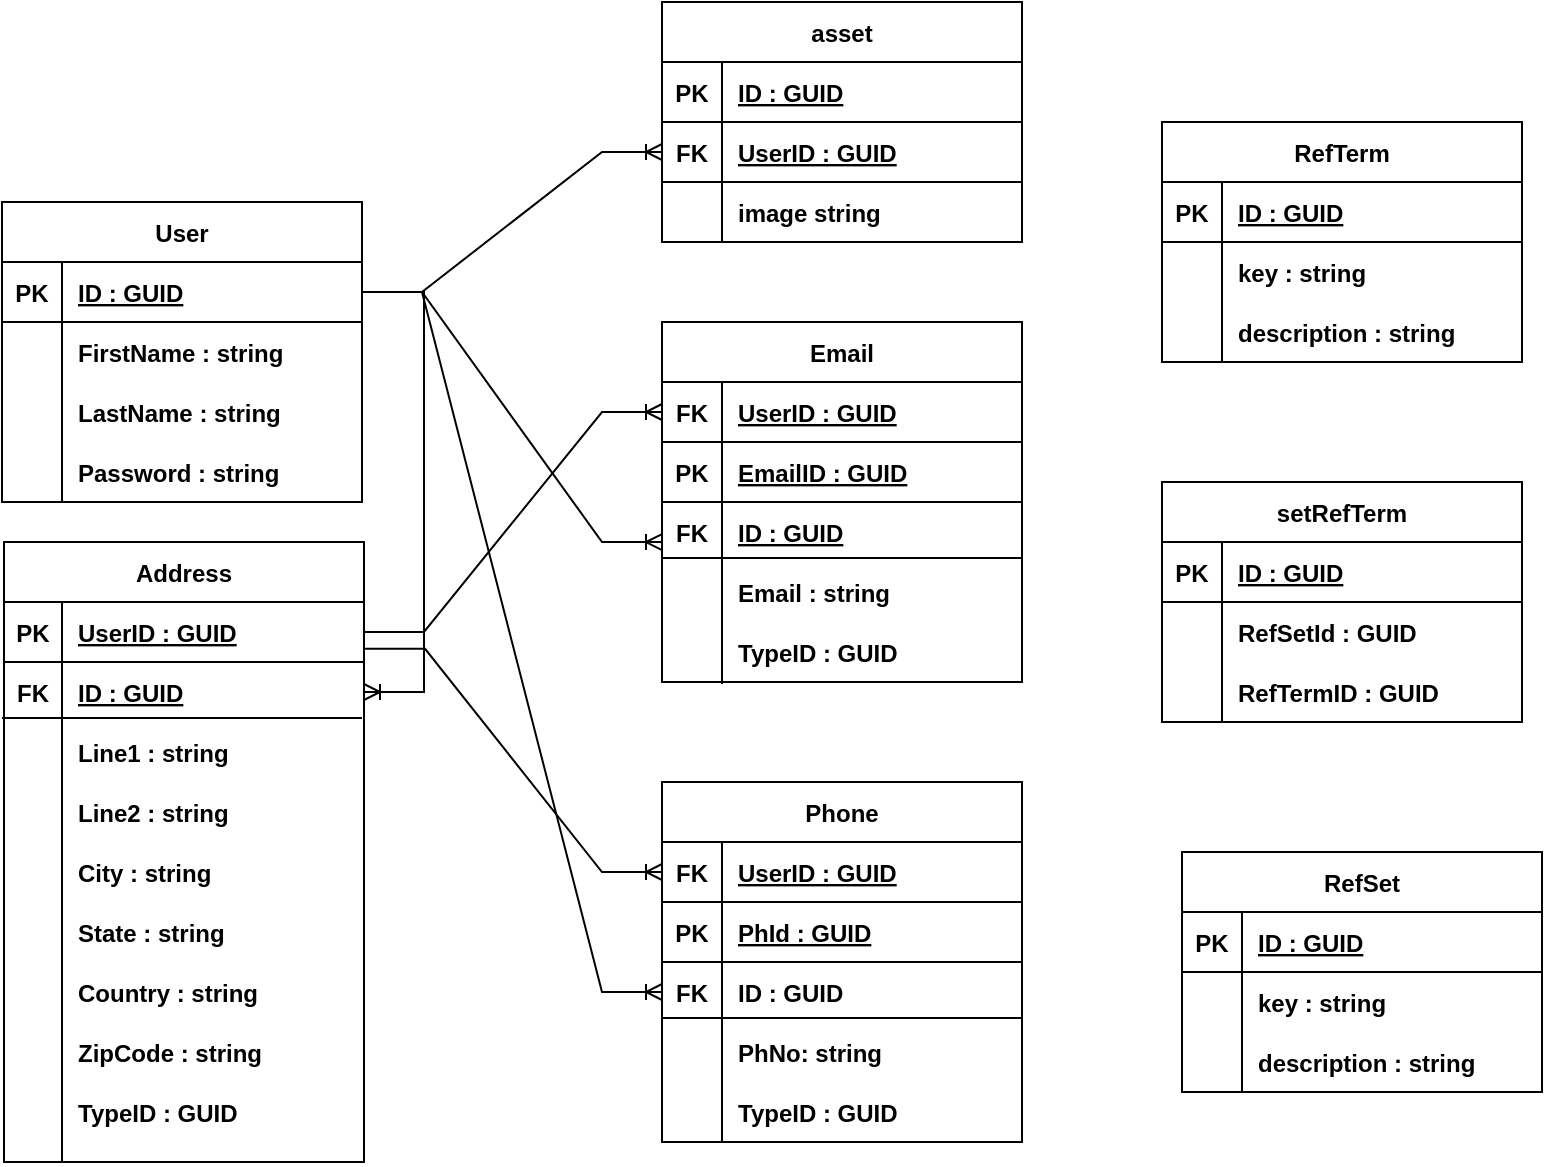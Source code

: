 <mxfile version="20.8.19" type="device"><diagram id="R2lEEEUBdFMjLlhIrx00" name="Page-1"><mxGraphModel dx="1290" dy="623" grid="1" gridSize="10" guides="1" tooltips="1" connect="1" arrows="1" fold="1" page="1" pageScale="1" pageWidth="850" pageHeight="1100" math="0" shadow="0" extFonts="Permanent Marker^https://fonts.googleapis.com/css?family=Permanent+Marker"><root><mxCell id="0"/><mxCell id="1" parent="0"/><mxCell id="HSo50DpHC4U7o4-EQGVA-1" value="User" style="shape=table;startSize=30;container=1;collapsible=1;childLayout=tableLayout;fixedRows=1;rowLines=0;fontStyle=1;align=center;resizeLast=1;" parent="1" vertex="1"><mxGeometry x="30" y="110" width="180" height="150" as="geometry"/></mxCell><mxCell id="HSo50DpHC4U7o4-EQGVA-2" value="" style="shape=tableRow;horizontal=0;startSize=0;swimlaneHead=0;swimlaneBody=0;fillColor=none;collapsible=0;dropTarget=0;points=[[0,0.5],[1,0.5]];portConstraint=eastwest;top=0;left=0;right=0;bottom=1;" parent="HSo50DpHC4U7o4-EQGVA-1" vertex="1"><mxGeometry y="30" width="180" height="30" as="geometry"/></mxCell><mxCell id="HSo50DpHC4U7o4-EQGVA-3" value="PK" style="shape=partialRectangle;connectable=0;fillColor=none;top=0;left=0;bottom=0;right=0;fontStyle=1;overflow=hidden;" parent="HSo50DpHC4U7o4-EQGVA-2" vertex="1"><mxGeometry width="30" height="30" as="geometry"><mxRectangle width="30" height="30" as="alternateBounds"/></mxGeometry></mxCell><mxCell id="HSo50DpHC4U7o4-EQGVA-4" value="ID : GUID" style="shape=partialRectangle;connectable=0;fillColor=none;top=0;left=0;bottom=0;right=0;align=left;spacingLeft=6;fontStyle=5;overflow=hidden;" parent="HSo50DpHC4U7o4-EQGVA-2" vertex="1"><mxGeometry x="30" width="150" height="30" as="geometry"><mxRectangle width="150" height="30" as="alternateBounds"/></mxGeometry></mxCell><mxCell id="HSo50DpHC4U7o4-EQGVA-5" value="" style="shape=tableRow;horizontal=0;startSize=0;swimlaneHead=0;swimlaneBody=0;fillColor=none;collapsible=0;dropTarget=0;points=[[0,0.5],[1,0.5]];portConstraint=eastwest;top=0;left=0;right=0;bottom=0;" parent="HSo50DpHC4U7o4-EQGVA-1" vertex="1"><mxGeometry y="60" width="180" height="30" as="geometry"/></mxCell><mxCell id="HSo50DpHC4U7o4-EQGVA-6" value="" style="shape=partialRectangle;connectable=0;fillColor=none;top=0;left=0;bottom=0;right=0;editable=1;overflow=hidden;" parent="HSo50DpHC4U7o4-EQGVA-5" vertex="1"><mxGeometry width="30" height="30" as="geometry"><mxRectangle width="30" height="30" as="alternateBounds"/></mxGeometry></mxCell><mxCell id="HSo50DpHC4U7o4-EQGVA-7" value="FirstName : string" style="shape=partialRectangle;connectable=0;fillColor=none;top=0;left=0;bottom=0;right=0;align=left;spacingLeft=6;overflow=hidden;fontStyle=1" parent="HSo50DpHC4U7o4-EQGVA-5" vertex="1"><mxGeometry x="30" width="150" height="30" as="geometry"><mxRectangle width="150" height="30" as="alternateBounds"/></mxGeometry></mxCell><mxCell id="HSo50DpHC4U7o4-EQGVA-8" value="" style="shape=tableRow;horizontal=0;startSize=0;swimlaneHead=0;swimlaneBody=0;fillColor=none;collapsible=0;dropTarget=0;points=[[0,0.5],[1,0.5]];portConstraint=eastwest;top=0;left=0;right=0;bottom=0;" parent="HSo50DpHC4U7o4-EQGVA-1" vertex="1"><mxGeometry y="90" width="180" height="30" as="geometry"/></mxCell><mxCell id="HSo50DpHC4U7o4-EQGVA-9" value="" style="shape=partialRectangle;connectable=0;fillColor=none;top=0;left=0;bottom=0;right=0;editable=1;overflow=hidden;" parent="HSo50DpHC4U7o4-EQGVA-8" vertex="1"><mxGeometry width="30" height="30" as="geometry"><mxRectangle width="30" height="30" as="alternateBounds"/></mxGeometry></mxCell><mxCell id="HSo50DpHC4U7o4-EQGVA-10" value="LastName : string" style="shape=partialRectangle;connectable=0;fillColor=none;top=0;left=0;bottom=0;right=0;align=left;spacingLeft=6;overflow=hidden;fontStyle=1" parent="HSo50DpHC4U7o4-EQGVA-8" vertex="1"><mxGeometry x="30" width="150" height="30" as="geometry"><mxRectangle width="150" height="30" as="alternateBounds"/></mxGeometry></mxCell><mxCell id="HSo50DpHC4U7o4-EQGVA-38" value="Address" style="shape=table;startSize=30;container=1;collapsible=1;childLayout=tableLayout;fixedRows=1;rowLines=0;fontStyle=1;align=center;resizeLast=1;strokeWidth=1;" parent="1" vertex="1"><mxGeometry x="31" y="280" width="180" height="310" as="geometry"><mxRectangle x="30" y="270" width="70" height="30" as="alternateBounds"/></mxGeometry></mxCell><mxCell id="HSo50DpHC4U7o4-EQGVA-39" value="" style="shape=tableRow;horizontal=0;startSize=0;swimlaneHead=0;swimlaneBody=0;fillColor=none;collapsible=0;dropTarget=0;points=[[0,0.5],[1,0.5]];portConstraint=eastwest;top=0;left=0;right=0;bottom=1;" parent="HSo50DpHC4U7o4-EQGVA-38" vertex="1"><mxGeometry y="30" width="180" height="30" as="geometry"/></mxCell><mxCell id="HSo50DpHC4U7o4-EQGVA-40" value="PK" style="shape=partialRectangle;connectable=0;fillColor=none;top=0;left=0;bottom=0;right=0;fontStyle=1;overflow=hidden;" parent="HSo50DpHC4U7o4-EQGVA-39" vertex="1"><mxGeometry width="29" height="30" as="geometry"><mxRectangle width="29" height="30" as="alternateBounds"/></mxGeometry></mxCell><mxCell id="HSo50DpHC4U7o4-EQGVA-41" value="UserID : GUID" style="shape=partialRectangle;connectable=0;fillColor=none;top=0;left=0;bottom=0;right=0;align=left;spacingLeft=6;fontStyle=5;overflow=hidden;" parent="HSo50DpHC4U7o4-EQGVA-39" vertex="1"><mxGeometry x="29" width="151" height="30" as="geometry"><mxRectangle width="151" height="30" as="alternateBounds"/></mxGeometry></mxCell><mxCell id="HSo50DpHC4U7o4-EQGVA-42" value="" style="shape=tableRow;horizontal=0;startSize=0;swimlaneHead=0;swimlaneBody=0;fillColor=none;collapsible=0;dropTarget=0;points=[[0,0.5],[1,0.5]];portConstraint=eastwest;top=0;left=0;right=0;bottom=0;" parent="HSo50DpHC4U7o4-EQGVA-38" vertex="1"><mxGeometry y="60" width="180" height="30" as="geometry"/></mxCell><mxCell id="HSo50DpHC4U7o4-EQGVA-43" value="FK" style="shape=partialRectangle;connectable=0;fillColor=none;top=0;left=0;bottom=0;right=0;editable=1;overflow=hidden;fontStyle=1" parent="HSo50DpHC4U7o4-EQGVA-42" vertex="1"><mxGeometry width="29" height="30" as="geometry"><mxRectangle width="29" height="30" as="alternateBounds"/></mxGeometry></mxCell><mxCell id="HSo50DpHC4U7o4-EQGVA-44" value="ID : GUID" style="shape=partialRectangle;connectable=0;fillColor=none;top=0;left=0;bottom=0;right=0;align=left;spacingLeft=6;overflow=hidden;fontStyle=5" parent="HSo50DpHC4U7o4-EQGVA-42" vertex="1"><mxGeometry x="29" width="151" height="30" as="geometry"><mxRectangle width="151" height="30" as="alternateBounds"/></mxGeometry></mxCell><mxCell id="HSo50DpHC4U7o4-EQGVA-45" value="" style="shape=tableRow;horizontal=0;startSize=0;swimlaneHead=0;swimlaneBody=0;fillColor=none;collapsible=0;dropTarget=0;points=[[0,0.5],[1,0.5]];portConstraint=eastwest;top=0;left=0;right=0;bottom=0;" parent="HSo50DpHC4U7o4-EQGVA-38" vertex="1"><mxGeometry y="90" width="180" height="30" as="geometry"/></mxCell><mxCell id="HSo50DpHC4U7o4-EQGVA-46" value="" style="shape=partialRectangle;connectable=0;fillColor=none;top=0;left=0;bottom=0;right=0;editable=1;overflow=hidden;" parent="HSo50DpHC4U7o4-EQGVA-45" vertex="1"><mxGeometry width="29" height="30" as="geometry"><mxRectangle width="29" height="30" as="alternateBounds"/></mxGeometry></mxCell><mxCell id="HSo50DpHC4U7o4-EQGVA-47" value="Line1 : string" style="shape=partialRectangle;connectable=0;fillColor=none;top=0;left=0;bottom=0;right=0;align=left;spacingLeft=6;overflow=hidden;fontStyle=1" parent="HSo50DpHC4U7o4-EQGVA-45" vertex="1"><mxGeometry x="29" width="151" height="30" as="geometry"><mxRectangle width="151" height="30" as="alternateBounds"/></mxGeometry></mxCell><mxCell id="HSo50DpHC4U7o4-EQGVA-48" value="" style="shape=tableRow;horizontal=0;startSize=0;swimlaneHead=0;swimlaneBody=0;fillColor=none;collapsible=0;dropTarget=0;points=[[0,0.5],[1,0.5]];portConstraint=eastwest;top=0;left=0;right=0;bottom=0;" parent="HSo50DpHC4U7o4-EQGVA-38" vertex="1"><mxGeometry y="120" width="180" height="30" as="geometry"/></mxCell><mxCell id="HSo50DpHC4U7o4-EQGVA-49" value="" style="shape=partialRectangle;connectable=0;fillColor=none;top=0;left=0;bottom=0;right=0;editable=1;overflow=hidden;" parent="HSo50DpHC4U7o4-EQGVA-48" vertex="1"><mxGeometry width="29" height="30" as="geometry"><mxRectangle width="29" height="30" as="alternateBounds"/></mxGeometry></mxCell><mxCell id="HSo50DpHC4U7o4-EQGVA-50" value="Line2 : string" style="shape=partialRectangle;connectable=0;fillColor=none;top=0;left=0;bottom=0;right=0;align=left;spacingLeft=6;overflow=hidden;fontStyle=1" parent="HSo50DpHC4U7o4-EQGVA-48" vertex="1"><mxGeometry x="29" width="151" height="30" as="geometry"><mxRectangle width="151" height="30" as="alternateBounds"/></mxGeometry></mxCell><mxCell id="HSo50DpHC4U7o4-EQGVA-51" value="" style="shape=tableRow;horizontal=0;startSize=0;swimlaneHead=0;swimlaneBody=0;fillColor=none;collapsible=0;dropTarget=0;points=[[0,0.5],[1,0.5]];portConstraint=eastwest;top=0;left=0;right=0;bottom=0;" parent="1" vertex="1"><mxGeometry x="30" y="420" width="180" height="30" as="geometry"/></mxCell><mxCell id="HSo50DpHC4U7o4-EQGVA-52" value="" style="shape=partialRectangle;connectable=0;fillColor=none;top=0;left=0;bottom=0;right=0;editable=1;overflow=hidden;" parent="HSo50DpHC4U7o4-EQGVA-51" vertex="1"><mxGeometry width="30" height="30" as="geometry"><mxRectangle width="30" height="30" as="alternateBounds"/></mxGeometry></mxCell><mxCell id="HSo50DpHC4U7o4-EQGVA-53" value="City : string" style="shape=partialRectangle;connectable=0;fillColor=none;top=0;left=0;bottom=0;right=0;align=left;spacingLeft=6;overflow=hidden;fontStyle=1" parent="HSo50DpHC4U7o4-EQGVA-51" vertex="1"><mxGeometry x="30" y="10" width="150" height="30" as="geometry"><mxRectangle width="150" height="30" as="alternateBounds"/></mxGeometry></mxCell><mxCell id="HSo50DpHC4U7o4-EQGVA-54" value="" style="shape=tableRow;horizontal=0;startSize=0;swimlaneHead=0;swimlaneBody=0;fillColor=none;collapsible=0;dropTarget=0;points=[[0,0.5],[1,0.5]];portConstraint=eastwest;top=0;left=0;right=0;bottom=0;" parent="1" vertex="1"><mxGeometry x="30" y="450" width="180" height="30" as="geometry"/></mxCell><mxCell id="HSo50DpHC4U7o4-EQGVA-55" value="" style="shape=partialRectangle;connectable=0;fillColor=none;top=0;left=0;bottom=0;right=0;editable=1;overflow=hidden;" parent="HSo50DpHC4U7o4-EQGVA-54" vertex="1"><mxGeometry width="30" height="30" as="geometry"><mxRectangle width="30" height="30" as="alternateBounds"/></mxGeometry></mxCell><mxCell id="HSo50DpHC4U7o4-EQGVA-56" value="State : string" style="shape=partialRectangle;connectable=0;fillColor=none;top=0;left=0;bottom=0;right=0;align=left;spacingLeft=6;overflow=hidden;fontStyle=1" parent="HSo50DpHC4U7o4-EQGVA-54" vertex="1"><mxGeometry x="30" y="10" width="150" height="30" as="geometry"><mxRectangle width="150" height="30" as="alternateBounds"/></mxGeometry></mxCell><mxCell id="HSo50DpHC4U7o4-EQGVA-57" value="" style="shape=tableRow;horizontal=0;startSize=0;swimlaneHead=0;swimlaneBody=0;fillColor=none;collapsible=0;dropTarget=0;points=[[0,0.5],[1,0.5]];portConstraint=eastwest;top=0;left=0;right=0;bottom=0;" parent="1" vertex="1"><mxGeometry x="30" y="480" width="180" height="30" as="geometry"/></mxCell><mxCell id="HSo50DpHC4U7o4-EQGVA-58" value="" style="shape=partialRectangle;connectable=0;fillColor=none;top=0;left=0;bottom=0;right=0;editable=1;overflow=hidden;" parent="HSo50DpHC4U7o4-EQGVA-57" vertex="1"><mxGeometry y="-10" width="30" height="30" as="geometry"><mxRectangle width="30" height="30" as="alternateBounds"/></mxGeometry></mxCell><mxCell id="HSo50DpHC4U7o4-EQGVA-59" value="Country : string" style="shape=partialRectangle;connectable=0;fillColor=none;top=0;left=0;bottom=0;right=0;align=left;spacingLeft=6;overflow=hidden;fontStyle=1" parent="HSo50DpHC4U7o4-EQGVA-57" vertex="1"><mxGeometry x="30" y="10" width="150" height="30" as="geometry"><mxRectangle width="150" height="30" as="alternateBounds"/></mxGeometry></mxCell><mxCell id="HSo50DpHC4U7o4-EQGVA-100" value="" style="endArrow=none;html=1;rounded=0;" parent="1" edge="1"><mxGeometry width="50" height="50" relative="1" as="geometry"><mxPoint x="60" y="590" as="sourcePoint"/><mxPoint x="60" y="430" as="targetPoint"/></mxGeometry></mxCell><mxCell id="S59cvdiIc7VrDs41Rol--1" value="" style="shape=tableRow;horizontal=0;startSize=0;swimlaneHead=0;swimlaneBody=0;fillColor=none;collapsible=0;dropTarget=0;points=[[0,0.5],[1,0.5]];portConstraint=eastwest;top=0;left=0;right=0;bottom=0;" parent="1" vertex="1"><mxGeometry x="30" y="230" width="180" height="30" as="geometry"/></mxCell><mxCell id="S59cvdiIc7VrDs41Rol--2" value="" style="shape=partialRectangle;connectable=0;fillColor=none;top=0;left=0;bottom=0;right=0;editable=1;overflow=hidden;" parent="S59cvdiIc7VrDs41Rol--1" vertex="1"><mxGeometry width="30" height="30" as="geometry"><mxRectangle width="30" height="30" as="alternateBounds"/></mxGeometry></mxCell><mxCell id="S59cvdiIc7VrDs41Rol--3" value="Password : string" style="shape=partialRectangle;connectable=0;fillColor=none;top=0;left=0;bottom=0;right=0;align=left;spacingLeft=6;overflow=hidden;fontStyle=1" parent="S59cvdiIc7VrDs41Rol--1" vertex="1"><mxGeometry x="30" width="150" height="30" as="geometry"><mxRectangle width="150" height="30" as="alternateBounds"/></mxGeometry></mxCell><mxCell id="S59cvdiIc7VrDs41Rol--4" value="" style="endArrow=none;html=1;rounded=0;" parent="1" edge="1"><mxGeometry width="50" height="50" relative="1" as="geometry"><mxPoint x="60" y="260" as="sourcePoint"/><mxPoint x="60" y="230" as="targetPoint"/><Array as="points"/></mxGeometry></mxCell><mxCell id="S59cvdiIc7VrDs41Rol--17" value="" style="edgeStyle=entityRelationEdgeStyle;fontSize=12;html=1;endArrow=ERoneToMany;rounded=0;exitX=1;exitY=0.5;exitDx=0;exitDy=0;" parent="1" source="HSo50DpHC4U7o4-EQGVA-2" target="HSo50DpHC4U7o4-EQGVA-42" edge="1"><mxGeometry width="100" height="100" relative="1" as="geometry"><mxPoint x="290" y="340" as="sourcePoint"/><mxPoint x="390" y="240" as="targetPoint"/></mxGeometry></mxCell><mxCell id="S59cvdiIc7VrDs41Rol--21" value="" style="shape=tableRow;horizontal=0;startSize=0;swimlaneHead=0;swimlaneBody=0;fillColor=none;collapsible=0;dropTarget=0;points=[[0,0.5],[1,0.5]];portConstraint=eastwest;top=0;left=0;right=0;bottom=0;" parent="1" vertex="1"><mxGeometry x="30" y="510" width="180" height="30" as="geometry"/></mxCell><mxCell id="S59cvdiIc7VrDs41Rol--22" value="" style="shape=partialRectangle;connectable=0;fillColor=none;top=0;left=0;bottom=0;right=0;editable=1;overflow=hidden;" parent="S59cvdiIc7VrDs41Rol--21" vertex="1"><mxGeometry y="-10" width="30" height="30" as="geometry"><mxRectangle width="30" height="30" as="alternateBounds"/></mxGeometry></mxCell><mxCell id="S59cvdiIc7VrDs41Rol--23" value="ZipCode : string" style="shape=partialRectangle;connectable=0;fillColor=none;top=0;left=0;bottom=0;right=0;align=left;spacingLeft=6;overflow=hidden;fontStyle=1" parent="S59cvdiIc7VrDs41Rol--21" vertex="1"><mxGeometry x="30" y="10" width="150" height="30" as="geometry"><mxRectangle width="150" height="30" as="alternateBounds"/></mxGeometry></mxCell><mxCell id="S59cvdiIc7VrDs41Rol--24" value="TypeID : GUID" style="shape=partialRectangle;connectable=0;fillColor=none;top=0;left=0;bottom=0;right=0;align=left;spacingLeft=6;overflow=hidden;fontStyle=1" parent="1" vertex="1"><mxGeometry x="60" y="550" width="150" height="30" as="geometry"><mxRectangle width="150" height="30" as="alternateBounds"/></mxGeometry></mxCell><mxCell id="S59cvdiIc7VrDs41Rol--38" value="Email" style="shape=table;startSize=30;container=1;collapsible=1;childLayout=tableLayout;fixedRows=1;rowLines=0;fontStyle=1;align=center;resizeLast=1;fontColor=none;" parent="1" vertex="1"><mxGeometry x="360" y="170" width="180" height="180" as="geometry"/></mxCell><mxCell id="S59cvdiIc7VrDs41Rol--39" value="" style="shape=tableRow;horizontal=0;startSize=0;swimlaneHead=0;swimlaneBody=0;fillColor=none;collapsible=0;dropTarget=0;points=[[0,0.5],[1,0.5]];portConstraint=eastwest;top=0;left=0;right=0;bottom=1;fontColor=none;" parent="S59cvdiIc7VrDs41Rol--38" vertex="1"><mxGeometry y="30" width="180" height="30" as="geometry"/></mxCell><mxCell id="S59cvdiIc7VrDs41Rol--40" value="FK" style="shape=partialRectangle;connectable=0;fillColor=none;top=0;left=0;bottom=0;right=0;fontStyle=1;overflow=hidden;fontColor=none;" parent="S59cvdiIc7VrDs41Rol--39" vertex="1"><mxGeometry width="30" height="30" as="geometry"><mxRectangle width="30" height="30" as="alternateBounds"/></mxGeometry></mxCell><mxCell id="S59cvdiIc7VrDs41Rol--41" value="UserID : GUID" style="shape=partialRectangle;connectable=0;fillColor=none;top=0;left=0;bottom=0;right=0;align=left;spacingLeft=6;fontStyle=5;overflow=hidden;fontColor=none;" parent="S59cvdiIc7VrDs41Rol--39" vertex="1"><mxGeometry x="30" width="150" height="30" as="geometry"><mxRectangle width="150" height="30" as="alternateBounds"/></mxGeometry></mxCell><mxCell id="S59cvdiIc7VrDs41Rol--42" value="" style="shape=tableRow;horizontal=0;startSize=0;swimlaneHead=0;swimlaneBody=0;fillColor=none;collapsible=0;dropTarget=0;points=[[0,0.5],[1,0.5]];portConstraint=eastwest;top=0;left=0;right=0;bottom=0;fontColor=none;" parent="S59cvdiIc7VrDs41Rol--38" vertex="1"><mxGeometry y="60" width="180" height="30" as="geometry"/></mxCell><mxCell id="S59cvdiIc7VrDs41Rol--43" value="PK" style="shape=partialRectangle;connectable=0;fillColor=none;top=0;left=0;bottom=0;right=0;editable=1;overflow=hidden;fontColor=none;fontStyle=1" parent="S59cvdiIc7VrDs41Rol--42" vertex="1"><mxGeometry width="30" height="30" as="geometry"><mxRectangle width="30" height="30" as="alternateBounds"/></mxGeometry></mxCell><mxCell id="S59cvdiIc7VrDs41Rol--44" value="EmailID : GUID" style="shape=partialRectangle;connectable=0;fillColor=none;top=0;left=0;bottom=0;right=0;align=left;spacingLeft=6;overflow=hidden;fontColor=none;fontStyle=5" parent="S59cvdiIc7VrDs41Rol--42" vertex="1"><mxGeometry x="30" width="150" height="30" as="geometry"><mxRectangle width="150" height="30" as="alternateBounds"/></mxGeometry></mxCell><mxCell id="S59cvdiIc7VrDs41Rol--45" value="" style="shape=tableRow;horizontal=0;startSize=0;swimlaneHead=0;swimlaneBody=0;fillColor=none;collapsible=0;dropTarget=0;points=[[0,0.5],[1,0.5]];portConstraint=eastwest;top=0;left=0;right=0;bottom=0;fontColor=none;" parent="S59cvdiIc7VrDs41Rol--38" vertex="1"><mxGeometry y="90" width="180" height="30" as="geometry"/></mxCell><mxCell id="S59cvdiIc7VrDs41Rol--46" value="FK" style="shape=partialRectangle;connectable=0;fillColor=none;top=0;left=0;bottom=0;right=0;editable=1;overflow=hidden;fontColor=none;fontStyle=1" parent="S59cvdiIc7VrDs41Rol--45" vertex="1"><mxGeometry width="30" height="30" as="geometry"><mxRectangle width="30" height="30" as="alternateBounds"/></mxGeometry></mxCell><mxCell id="S59cvdiIc7VrDs41Rol--47" value="ID : GUID" style="shape=partialRectangle;connectable=0;fillColor=none;top=0;left=0;bottom=0;right=0;align=left;spacingLeft=6;overflow=hidden;fontColor=none;fontStyle=5" parent="S59cvdiIc7VrDs41Rol--45" vertex="1"><mxGeometry x="30" width="150" height="30" as="geometry"><mxRectangle width="150" height="30" as="alternateBounds"/></mxGeometry></mxCell><mxCell id="S59cvdiIc7VrDs41Rol--51" value="Phone" style="shape=table;startSize=30;container=1;collapsible=1;childLayout=tableLayout;fixedRows=1;rowLines=0;fontStyle=1;align=center;resizeLast=1;fontColor=none;" parent="1" vertex="1"><mxGeometry x="360" y="400" width="180" height="180" as="geometry"/></mxCell><mxCell id="S59cvdiIc7VrDs41Rol--52" value="" style="shape=tableRow;horizontal=0;startSize=0;swimlaneHead=0;swimlaneBody=0;fillColor=none;collapsible=0;dropTarget=0;points=[[0,0.5],[1,0.5]];portConstraint=eastwest;top=0;left=0;right=0;bottom=1;fontColor=none;" parent="S59cvdiIc7VrDs41Rol--51" vertex="1"><mxGeometry y="30" width="180" height="30" as="geometry"/></mxCell><mxCell id="S59cvdiIc7VrDs41Rol--53" value="FK" style="shape=partialRectangle;connectable=0;fillColor=none;top=0;left=0;bottom=0;right=0;fontStyle=1;overflow=hidden;fontColor=none;" parent="S59cvdiIc7VrDs41Rol--52" vertex="1"><mxGeometry width="30" height="30" as="geometry"><mxRectangle width="30" height="30" as="alternateBounds"/></mxGeometry></mxCell><mxCell id="S59cvdiIc7VrDs41Rol--54" value="UserID : GUID" style="shape=partialRectangle;connectable=0;fillColor=none;top=0;left=0;bottom=0;right=0;align=left;spacingLeft=6;fontStyle=5;overflow=hidden;fontColor=none;" parent="S59cvdiIc7VrDs41Rol--52" vertex="1"><mxGeometry x="30" width="150" height="30" as="geometry"><mxRectangle width="150" height="30" as="alternateBounds"/></mxGeometry></mxCell><mxCell id="S59cvdiIc7VrDs41Rol--55" value="" style="shape=tableRow;horizontal=0;startSize=0;swimlaneHead=0;swimlaneBody=0;fillColor=none;collapsible=0;dropTarget=0;points=[[0,0.5],[1,0.5]];portConstraint=eastwest;top=0;left=0;right=0;bottom=0;fontColor=none;" parent="S59cvdiIc7VrDs41Rol--51" vertex="1"><mxGeometry y="60" width="180" height="30" as="geometry"/></mxCell><mxCell id="S59cvdiIc7VrDs41Rol--56" value="PK" style="shape=partialRectangle;connectable=0;fillColor=none;top=0;left=0;bottom=0;right=0;editable=1;overflow=hidden;fontColor=none;fontStyle=1" parent="S59cvdiIc7VrDs41Rol--55" vertex="1"><mxGeometry width="30" height="30" as="geometry"><mxRectangle width="30" height="30" as="alternateBounds"/></mxGeometry></mxCell><mxCell id="S59cvdiIc7VrDs41Rol--57" value="PhId : GUID" style="shape=partialRectangle;connectable=0;fillColor=none;top=0;left=0;bottom=0;right=0;align=left;spacingLeft=6;overflow=hidden;fontColor=none;fontStyle=5" parent="S59cvdiIc7VrDs41Rol--55" vertex="1"><mxGeometry x="30" width="150" height="30" as="geometry"><mxRectangle width="150" height="30" as="alternateBounds"/></mxGeometry></mxCell><mxCell id="S59cvdiIc7VrDs41Rol--58" value="" style="shape=tableRow;horizontal=0;startSize=0;swimlaneHead=0;swimlaneBody=0;fillColor=none;collapsible=0;dropTarget=0;points=[[0,0.5],[1,0.5]];portConstraint=eastwest;top=0;left=0;right=0;bottom=0;fontColor=none;" parent="S59cvdiIc7VrDs41Rol--51" vertex="1"><mxGeometry y="90" width="180" height="30" as="geometry"/></mxCell><mxCell id="S59cvdiIc7VrDs41Rol--59" value="FK" style="shape=partialRectangle;connectable=0;fillColor=none;top=0;left=0;bottom=0;right=0;editable=1;overflow=hidden;fontColor=none;fontStyle=1" parent="S59cvdiIc7VrDs41Rol--58" vertex="1"><mxGeometry width="30" height="30" as="geometry"><mxRectangle width="30" height="30" as="alternateBounds"/></mxGeometry></mxCell><mxCell id="S59cvdiIc7VrDs41Rol--60" value="ID : GUID" style="shape=partialRectangle;connectable=0;fillColor=none;top=0;left=0;bottom=0;right=0;align=left;spacingLeft=6;overflow=hidden;fontColor=none;fontStyle=1" parent="S59cvdiIc7VrDs41Rol--58" vertex="1"><mxGeometry x="30" width="150" height="30" as="geometry"><mxRectangle width="150" height="30" as="alternateBounds"/></mxGeometry></mxCell><mxCell id="S59cvdiIc7VrDs41Rol--61" value="" style="line;strokeWidth=1;rotatable=0;dashed=0;labelPosition=right;align=left;verticalAlign=middle;spacingTop=0;spacingLeft=6;points=[];portConstraint=eastwest;fontColor=none;" parent="1" vertex="1"><mxGeometry x="30" y="363" width="180" height="10" as="geometry"/></mxCell><mxCell id="S59cvdiIc7VrDs41Rol--62" value="" style="edgeStyle=entityRelationEdgeStyle;fontSize=12;html=1;endArrow=ERoneToMany;rounded=0;fontColor=none;entryX=0;entryY=0.5;entryDx=0;entryDy=0;exitX=1;exitY=0.5;exitDx=0;exitDy=0;" parent="1" source="HSo50DpHC4U7o4-EQGVA-39" target="S59cvdiIc7VrDs41Rol--39" edge="1"><mxGeometry width="100" height="100" relative="1" as="geometry"><mxPoint x="250" y="360" as="sourcePoint"/><mxPoint x="320" y="260" as="targetPoint"/></mxGeometry></mxCell><mxCell id="S59cvdiIc7VrDs41Rol--63" value="" style="edgeStyle=entityRelationEdgeStyle;fontSize=12;html=1;endArrow=ERoneToMany;rounded=0;fontColor=none;entryX=0;entryY=0.5;entryDx=0;entryDy=0;exitX=1.003;exitY=0.78;exitDx=0;exitDy=0;exitPerimeter=0;" parent="1" source="HSo50DpHC4U7o4-EQGVA-39" target="S59cvdiIc7VrDs41Rol--52" edge="1"><mxGeometry width="100" height="100" relative="1" as="geometry"><mxPoint x="220" y="335" as="sourcePoint"/><mxPoint x="370" y="225" as="targetPoint"/></mxGeometry></mxCell><mxCell id="S59cvdiIc7VrDs41Rol--64" value="" style="shape=tableRow;horizontal=0;startSize=0;swimlaneHead=0;swimlaneBody=0;fillColor=none;collapsible=0;dropTarget=0;points=[[0,0.5],[1,0.5]];portConstraint=eastwest;top=0;left=0;right=0;bottom=0;fontColor=none;" parent="1" vertex="1"><mxGeometry x="360" y="520" width="180" height="30" as="geometry"/></mxCell><mxCell id="S59cvdiIc7VrDs41Rol--65" value="" style="shape=partialRectangle;connectable=0;fillColor=none;top=0;left=0;bottom=0;right=0;editable=1;overflow=hidden;fontColor=none;" parent="S59cvdiIc7VrDs41Rol--64" vertex="1"><mxGeometry width="30" height="30" as="geometry"><mxRectangle width="30" height="30" as="alternateBounds"/></mxGeometry></mxCell><mxCell id="S59cvdiIc7VrDs41Rol--66" value="PhNo: string" style="shape=partialRectangle;connectable=0;fillColor=none;top=0;left=0;bottom=0;right=0;align=left;spacingLeft=6;overflow=hidden;fontColor=none;fontStyle=1" parent="S59cvdiIc7VrDs41Rol--64" vertex="1"><mxGeometry x="30" width="150" height="30" as="geometry"><mxRectangle width="150" height="30" as="alternateBounds"/></mxGeometry></mxCell><mxCell id="S59cvdiIc7VrDs41Rol--67" value="" style="shape=tableRow;horizontal=0;startSize=0;swimlaneHead=0;swimlaneBody=0;fillColor=none;collapsible=0;dropTarget=0;points=[[0,0.5],[1,0.5]];portConstraint=eastwest;top=0;left=0;right=0;bottom=0;fontColor=none;" parent="1" vertex="1"><mxGeometry x="360" y="290" width="180" height="30" as="geometry"/></mxCell><mxCell id="S59cvdiIc7VrDs41Rol--68" value="" style="shape=partialRectangle;connectable=0;fillColor=none;top=0;left=0;bottom=0;right=0;editable=1;overflow=hidden;fontColor=none;" parent="S59cvdiIc7VrDs41Rol--67" vertex="1"><mxGeometry width="30" height="30" as="geometry"><mxRectangle width="30" height="30" as="alternateBounds"/></mxGeometry></mxCell><mxCell id="S59cvdiIc7VrDs41Rol--69" value="Email : string" style="shape=partialRectangle;connectable=0;fillColor=none;top=0;left=0;bottom=0;right=0;align=left;spacingLeft=6;overflow=hidden;fontColor=none;fontStyle=1" parent="S59cvdiIc7VrDs41Rol--67" vertex="1"><mxGeometry x="30" width="150" height="30" as="geometry"><mxRectangle width="150" height="30" as="alternateBounds"/></mxGeometry></mxCell><mxCell id="S59cvdiIc7VrDs41Rol--70" value="" style="line;strokeWidth=1;rotatable=0;dashed=0;labelPosition=right;align=left;verticalAlign=middle;spacingTop=0;spacingLeft=6;points=[];portConstraint=eastwest;fontColor=none;" parent="1" vertex="1"><mxGeometry x="360" y="255" width="180" height="10" as="geometry"/></mxCell><mxCell id="S59cvdiIc7VrDs41Rol--71" value="" style="line;strokeWidth=1;rotatable=0;dashed=0;labelPosition=right;align=left;verticalAlign=middle;spacingTop=0;spacingLeft=6;points=[];portConstraint=eastwest;fontColor=none;" parent="1" vertex="1"><mxGeometry x="360" y="485" width="180" height="10" as="geometry"/></mxCell><mxCell id="S59cvdiIc7VrDs41Rol--72" value="" style="endArrow=none;html=1;rounded=0;fontColor=none;" parent="1" edge="1"><mxGeometry width="50" height="50" relative="1" as="geometry"><mxPoint x="390" y="351" as="sourcePoint"/><mxPoint x="390" y="290" as="targetPoint"/></mxGeometry></mxCell><mxCell id="S59cvdiIc7VrDs41Rol--73" value="" style="endArrow=none;html=1;rounded=0;fontColor=none;" parent="1" edge="1"><mxGeometry width="50" height="50" relative="1" as="geometry"><mxPoint x="390" y="580" as="sourcePoint"/><mxPoint x="390" y="520" as="targetPoint"/></mxGeometry></mxCell><mxCell id="S59cvdiIc7VrDs41Rol--74" value="" style="shape=tableRow;horizontal=0;startSize=0;swimlaneHead=0;swimlaneBody=0;fillColor=none;collapsible=0;dropTarget=0;points=[[0,0.5],[1,0.5]];portConstraint=eastwest;top=0;left=0;right=0;bottom=0;fontColor=none;" parent="1" vertex="1"><mxGeometry x="360" y="320" width="180" height="30" as="geometry"/></mxCell><mxCell id="S59cvdiIc7VrDs41Rol--75" value="" style="shape=partialRectangle;connectable=0;fillColor=none;top=0;left=0;bottom=0;right=0;editable=1;overflow=hidden;fontColor=none;" parent="S59cvdiIc7VrDs41Rol--74" vertex="1"><mxGeometry width="30" height="30" as="geometry"><mxRectangle width="30" height="30" as="alternateBounds"/></mxGeometry></mxCell><mxCell id="S59cvdiIc7VrDs41Rol--76" value="TypeID : GUID" style="shape=partialRectangle;connectable=0;fillColor=none;top=0;left=0;bottom=0;right=0;align=left;spacingLeft=6;overflow=hidden;fontColor=none;fontStyle=1" parent="S59cvdiIc7VrDs41Rol--74" vertex="1"><mxGeometry x="30" width="150" height="30" as="geometry"><mxRectangle width="150" height="30" as="alternateBounds"/></mxGeometry></mxCell><mxCell id="S59cvdiIc7VrDs41Rol--77" value="" style="shape=tableRow;horizontal=0;startSize=0;swimlaneHead=0;swimlaneBody=0;fillColor=none;collapsible=0;dropTarget=0;points=[[0,0.5],[1,0.5]];portConstraint=eastwest;top=0;left=0;right=0;bottom=0;fontColor=none;" parent="1" vertex="1"><mxGeometry x="360" y="540" width="180" height="30" as="geometry"/></mxCell><mxCell id="S59cvdiIc7VrDs41Rol--78" value="" style="shape=partialRectangle;connectable=0;fillColor=none;top=0;left=0;bottom=0;right=0;editable=1;overflow=hidden;fontColor=none;" parent="S59cvdiIc7VrDs41Rol--77" vertex="1"><mxGeometry width="30" height="30" as="geometry"><mxRectangle width="30" height="30" as="alternateBounds"/></mxGeometry></mxCell><mxCell id="S59cvdiIc7VrDs41Rol--79" value="TypeID : GUID" style="shape=partialRectangle;connectable=0;fillColor=none;top=0;left=0;bottom=0;right=0;align=left;spacingLeft=6;overflow=hidden;fontColor=none;fontStyle=1" parent="S59cvdiIc7VrDs41Rol--77" vertex="1"><mxGeometry x="30" y="10" width="150" height="30" as="geometry"><mxRectangle width="150" height="30" as="alternateBounds"/></mxGeometry></mxCell><mxCell id="S59cvdiIc7VrDs41Rol--80" value="" style="line;strokeWidth=1;rotatable=0;dashed=0;labelPosition=right;align=left;verticalAlign=middle;spacingTop=0;spacingLeft=6;points=[];portConstraint=eastwest;fontColor=none;" parent="1" vertex="1"><mxGeometry x="360" y="513" width="180" height="10" as="geometry"/></mxCell><mxCell id="S59cvdiIc7VrDs41Rol--81" value="" style="line;strokeWidth=1;rotatable=0;dashed=0;labelPosition=right;align=left;verticalAlign=middle;spacingTop=0;spacingLeft=6;points=[];portConstraint=eastwest;fontColor=none;" parent="1" vertex="1"><mxGeometry x="360" y="283" width="180" height="10" as="geometry"/></mxCell><mxCell id="S59cvdiIc7VrDs41Rol--82" value="" style="edgeStyle=entityRelationEdgeStyle;fontSize=12;html=1;endArrow=ERoneToMany;rounded=0;exitX=1;exitY=0.5;exitDx=0;exitDy=0;entryX=0;entryY=0.667;entryDx=0;entryDy=0;entryPerimeter=0;" parent="1" source="HSo50DpHC4U7o4-EQGVA-2" target="S59cvdiIc7VrDs41Rol--45" edge="1"><mxGeometry width="100" height="100" relative="1" as="geometry"><mxPoint x="220" y="165" as="sourcePoint"/><mxPoint x="221" y="365" as="targetPoint"/></mxGeometry></mxCell><mxCell id="S59cvdiIc7VrDs41Rol--83" value="" style="edgeStyle=entityRelationEdgeStyle;fontSize=12;html=1;endArrow=ERoneToMany;rounded=0;exitX=1;exitY=0.5;exitDx=0;exitDy=0;entryX=0;entryY=0.5;entryDx=0;entryDy=0;" parent="1" source="HSo50DpHC4U7o4-EQGVA-2" target="S59cvdiIc7VrDs41Rol--58" edge="1"><mxGeometry width="100" height="100" relative="1" as="geometry"><mxPoint x="230" y="175" as="sourcePoint"/><mxPoint x="231" y="375" as="targetPoint"/></mxGeometry></mxCell><mxCell id="t-03fMQchMbZp0IctdyD-1" value="RefTerm" style="shape=table;startSize=30;container=1;collapsible=1;childLayout=tableLayout;fixedRows=1;rowLines=0;fontStyle=1;align=center;resizeLast=1;" parent="1" vertex="1"><mxGeometry x="610" y="70" width="180" height="120" as="geometry"/></mxCell><mxCell id="t-03fMQchMbZp0IctdyD-2" value="" style="shape=tableRow;horizontal=0;startSize=0;swimlaneHead=0;swimlaneBody=0;fillColor=none;collapsible=0;dropTarget=0;points=[[0,0.5],[1,0.5]];portConstraint=eastwest;top=0;left=0;right=0;bottom=1;" parent="t-03fMQchMbZp0IctdyD-1" vertex="1"><mxGeometry y="30" width="180" height="30" as="geometry"/></mxCell><mxCell id="t-03fMQchMbZp0IctdyD-3" value="PK" style="shape=partialRectangle;connectable=0;fillColor=none;top=0;left=0;bottom=0;right=0;fontStyle=1;overflow=hidden;" parent="t-03fMQchMbZp0IctdyD-2" vertex="1"><mxGeometry width="30" height="30" as="geometry"><mxRectangle width="30" height="30" as="alternateBounds"/></mxGeometry></mxCell><mxCell id="t-03fMQchMbZp0IctdyD-4" value="ID : GUID" style="shape=partialRectangle;connectable=0;fillColor=none;top=0;left=0;bottom=0;right=0;align=left;spacingLeft=6;fontStyle=5;overflow=hidden;" parent="t-03fMQchMbZp0IctdyD-2" vertex="1"><mxGeometry x="30" width="150" height="30" as="geometry"><mxRectangle width="150" height="30" as="alternateBounds"/></mxGeometry></mxCell><mxCell id="t-03fMQchMbZp0IctdyD-5" value="" style="shape=tableRow;horizontal=0;startSize=0;swimlaneHead=0;swimlaneBody=0;fillColor=none;collapsible=0;dropTarget=0;points=[[0,0.5],[1,0.5]];portConstraint=eastwest;top=0;left=0;right=0;bottom=0;" parent="t-03fMQchMbZp0IctdyD-1" vertex="1"><mxGeometry y="60" width="180" height="30" as="geometry"/></mxCell><mxCell id="t-03fMQchMbZp0IctdyD-6" value="" style="shape=partialRectangle;connectable=0;fillColor=none;top=0;left=0;bottom=0;right=0;editable=1;overflow=hidden;" parent="t-03fMQchMbZp0IctdyD-5" vertex="1"><mxGeometry width="30" height="30" as="geometry"><mxRectangle width="30" height="30" as="alternateBounds"/></mxGeometry></mxCell><mxCell id="t-03fMQchMbZp0IctdyD-7" value="key : string" style="shape=partialRectangle;connectable=0;fillColor=none;top=0;left=0;bottom=0;right=0;align=left;spacingLeft=6;overflow=hidden;fontStyle=1" parent="t-03fMQchMbZp0IctdyD-5" vertex="1"><mxGeometry x="30" width="150" height="30" as="geometry"><mxRectangle width="150" height="30" as="alternateBounds"/></mxGeometry></mxCell><mxCell id="t-03fMQchMbZp0IctdyD-8" value="" style="shape=tableRow;horizontal=0;startSize=0;swimlaneHead=0;swimlaneBody=0;fillColor=none;collapsible=0;dropTarget=0;points=[[0,0.5],[1,0.5]];portConstraint=eastwest;top=0;left=0;right=0;bottom=0;" parent="t-03fMQchMbZp0IctdyD-1" vertex="1"><mxGeometry y="90" width="180" height="30" as="geometry"/></mxCell><mxCell id="t-03fMQchMbZp0IctdyD-9" value="" style="shape=partialRectangle;connectable=0;fillColor=none;top=0;left=0;bottom=0;right=0;editable=1;overflow=hidden;" parent="t-03fMQchMbZp0IctdyD-8" vertex="1"><mxGeometry width="30" height="30" as="geometry"><mxRectangle width="30" height="30" as="alternateBounds"/></mxGeometry></mxCell><mxCell id="t-03fMQchMbZp0IctdyD-10" value="description : string" style="shape=partialRectangle;connectable=0;fillColor=none;top=0;left=0;bottom=0;right=0;align=left;spacingLeft=6;overflow=hidden;fontStyle=1" parent="t-03fMQchMbZp0IctdyD-8" vertex="1"><mxGeometry x="30" width="150" height="30" as="geometry"><mxRectangle width="150" height="30" as="alternateBounds"/></mxGeometry></mxCell><mxCell id="t-03fMQchMbZp0IctdyD-11" value="asset" style="shape=table;startSize=30;container=1;collapsible=1;childLayout=tableLayout;fixedRows=1;rowLines=0;fontStyle=1;align=center;resizeLast=1;" parent="1" vertex="1"><mxGeometry x="360" y="10" width="180" height="120" as="geometry"/></mxCell><mxCell id="t-03fMQchMbZp0IctdyD-12" value="" style="shape=tableRow;horizontal=0;startSize=0;swimlaneHead=0;swimlaneBody=0;fillColor=none;collapsible=0;dropTarget=0;points=[[0,0.5],[1,0.5]];portConstraint=eastwest;top=0;left=0;right=0;bottom=1;" parent="t-03fMQchMbZp0IctdyD-11" vertex="1"><mxGeometry y="30" width="180" height="30" as="geometry"/></mxCell><mxCell id="t-03fMQchMbZp0IctdyD-13" value="PK" style="shape=partialRectangle;connectable=0;fillColor=none;top=0;left=0;bottom=0;right=0;fontStyle=1;overflow=hidden;" parent="t-03fMQchMbZp0IctdyD-12" vertex="1"><mxGeometry width="30" height="30" as="geometry"><mxRectangle width="30" height="30" as="alternateBounds"/></mxGeometry></mxCell><mxCell id="t-03fMQchMbZp0IctdyD-14" value="ID : GUID" style="shape=partialRectangle;connectable=0;fillColor=none;top=0;left=0;bottom=0;right=0;align=left;spacingLeft=6;fontStyle=5;overflow=hidden;" parent="t-03fMQchMbZp0IctdyD-12" vertex="1"><mxGeometry x="30" width="150" height="30" as="geometry"><mxRectangle width="150" height="30" as="alternateBounds"/></mxGeometry></mxCell><mxCell id="6gXeDLy_RQnJRUTImCkB-14" value="" style="shape=tableRow;horizontal=0;startSize=0;swimlaneHead=0;swimlaneBody=0;fillColor=none;collapsible=0;dropTarget=0;points=[[0,0.5],[1,0.5]];portConstraint=eastwest;top=0;left=0;right=0;bottom=1;" vertex="1" parent="t-03fMQchMbZp0IctdyD-11"><mxGeometry y="60" width="180" height="30" as="geometry"/></mxCell><mxCell id="6gXeDLy_RQnJRUTImCkB-15" value="FK" style="shape=partialRectangle;connectable=0;fillColor=none;top=0;left=0;bottom=0;right=0;fontStyle=1;overflow=hidden;" vertex="1" parent="6gXeDLy_RQnJRUTImCkB-14"><mxGeometry width="30" height="30" as="geometry"><mxRectangle width="30" height="30" as="alternateBounds"/></mxGeometry></mxCell><mxCell id="6gXeDLy_RQnJRUTImCkB-16" value="UserID : GUID" style="shape=partialRectangle;connectable=0;fillColor=none;top=0;left=0;bottom=0;right=0;align=left;spacingLeft=6;fontStyle=5;overflow=hidden;" vertex="1" parent="6gXeDLy_RQnJRUTImCkB-14"><mxGeometry x="30" width="150" height="30" as="geometry"><mxRectangle width="150" height="30" as="alternateBounds"/></mxGeometry></mxCell><mxCell id="t-03fMQchMbZp0IctdyD-15" value="" style="shape=tableRow;horizontal=0;startSize=0;swimlaneHead=0;swimlaneBody=0;fillColor=none;collapsible=0;dropTarget=0;points=[[0,0.5],[1,0.5]];portConstraint=eastwest;top=0;left=0;right=0;bottom=0;" parent="t-03fMQchMbZp0IctdyD-11" vertex="1"><mxGeometry y="90" width="180" height="30" as="geometry"/></mxCell><mxCell id="t-03fMQchMbZp0IctdyD-16" value="" style="shape=partialRectangle;connectable=0;fillColor=none;top=0;left=0;bottom=0;right=0;editable=1;overflow=hidden;" parent="t-03fMQchMbZp0IctdyD-15" vertex="1"><mxGeometry width="30" height="30" as="geometry"><mxRectangle width="30" height="30" as="alternateBounds"/></mxGeometry></mxCell><mxCell id="t-03fMQchMbZp0IctdyD-17" value="image string" style="shape=partialRectangle;connectable=0;fillColor=none;top=0;left=0;bottom=0;right=0;align=left;spacingLeft=6;overflow=hidden;fontStyle=1" parent="t-03fMQchMbZp0IctdyD-15" vertex="1"><mxGeometry x="30" width="150" height="30" as="geometry"><mxRectangle width="150" height="30" as="alternateBounds"/></mxGeometry></mxCell><mxCell id="t-03fMQchMbZp0IctdyD-21" value="setRefTerm" style="shape=table;startSize=30;container=1;collapsible=1;childLayout=tableLayout;fixedRows=1;rowLines=0;fontStyle=1;align=center;resizeLast=1;" parent="1" vertex="1"><mxGeometry x="610" y="250" width="180" height="120" as="geometry"/></mxCell><mxCell id="t-03fMQchMbZp0IctdyD-22" value="" style="shape=tableRow;horizontal=0;startSize=0;swimlaneHead=0;swimlaneBody=0;fillColor=none;collapsible=0;dropTarget=0;points=[[0,0.5],[1,0.5]];portConstraint=eastwest;top=0;left=0;right=0;bottom=1;" parent="t-03fMQchMbZp0IctdyD-21" vertex="1"><mxGeometry y="30" width="180" height="30" as="geometry"/></mxCell><mxCell id="t-03fMQchMbZp0IctdyD-23" value="PK" style="shape=partialRectangle;connectable=0;fillColor=none;top=0;left=0;bottom=0;right=0;fontStyle=1;overflow=hidden;" parent="t-03fMQchMbZp0IctdyD-22" vertex="1"><mxGeometry width="30" height="30" as="geometry"><mxRectangle width="30" height="30" as="alternateBounds"/></mxGeometry></mxCell><mxCell id="t-03fMQchMbZp0IctdyD-24" value="ID : GUID" style="shape=partialRectangle;connectable=0;fillColor=none;top=0;left=0;bottom=0;right=0;align=left;spacingLeft=6;fontStyle=5;overflow=hidden;" parent="t-03fMQchMbZp0IctdyD-22" vertex="1"><mxGeometry x="30" width="150" height="30" as="geometry"><mxRectangle width="150" height="30" as="alternateBounds"/></mxGeometry></mxCell><mxCell id="t-03fMQchMbZp0IctdyD-25" value="" style="shape=tableRow;horizontal=0;startSize=0;swimlaneHead=0;swimlaneBody=0;fillColor=none;collapsible=0;dropTarget=0;points=[[0,0.5],[1,0.5]];portConstraint=eastwest;top=0;left=0;right=0;bottom=0;" parent="t-03fMQchMbZp0IctdyD-21" vertex="1"><mxGeometry y="60" width="180" height="30" as="geometry"/></mxCell><mxCell id="t-03fMQchMbZp0IctdyD-26" value="" style="shape=partialRectangle;connectable=0;fillColor=none;top=0;left=0;bottom=0;right=0;editable=1;overflow=hidden;" parent="t-03fMQchMbZp0IctdyD-25" vertex="1"><mxGeometry width="30" height="30" as="geometry"><mxRectangle width="30" height="30" as="alternateBounds"/></mxGeometry></mxCell><mxCell id="t-03fMQchMbZp0IctdyD-27" value="RefSetId : GUID" style="shape=partialRectangle;connectable=0;fillColor=none;top=0;left=0;bottom=0;right=0;align=left;spacingLeft=6;overflow=hidden;fontStyle=1" parent="t-03fMQchMbZp0IctdyD-25" vertex="1"><mxGeometry x="30" width="150" height="30" as="geometry"><mxRectangle width="150" height="30" as="alternateBounds"/></mxGeometry></mxCell><mxCell id="t-03fMQchMbZp0IctdyD-28" value="" style="shape=tableRow;horizontal=0;startSize=0;swimlaneHead=0;swimlaneBody=0;fillColor=none;collapsible=0;dropTarget=0;points=[[0,0.5],[1,0.5]];portConstraint=eastwest;top=0;left=0;right=0;bottom=0;" parent="t-03fMQchMbZp0IctdyD-21" vertex="1"><mxGeometry y="90" width="180" height="30" as="geometry"/></mxCell><mxCell id="t-03fMQchMbZp0IctdyD-29" value="" style="shape=partialRectangle;connectable=0;fillColor=none;top=0;left=0;bottom=0;right=0;editable=1;overflow=hidden;" parent="t-03fMQchMbZp0IctdyD-28" vertex="1"><mxGeometry width="30" height="30" as="geometry"><mxRectangle width="30" height="30" as="alternateBounds"/></mxGeometry></mxCell><mxCell id="t-03fMQchMbZp0IctdyD-30" value="RefTermID : GUID" style="shape=partialRectangle;connectable=0;fillColor=none;top=0;left=0;bottom=0;right=0;align=left;spacingLeft=6;overflow=hidden;fontStyle=1" parent="t-03fMQchMbZp0IctdyD-28" vertex="1"><mxGeometry x="30" width="150" height="30" as="geometry"><mxRectangle width="150" height="30" as="alternateBounds"/></mxGeometry></mxCell><mxCell id="6gXeDLy_RQnJRUTImCkB-1" value="RefSet" style="shape=table;startSize=30;container=1;collapsible=1;childLayout=tableLayout;fixedRows=1;rowLines=0;fontStyle=1;align=center;resizeLast=1;" vertex="1" parent="1"><mxGeometry x="620" y="435" width="180" height="120" as="geometry"/></mxCell><mxCell id="6gXeDLy_RQnJRUTImCkB-2" value="" style="shape=tableRow;horizontal=0;startSize=0;swimlaneHead=0;swimlaneBody=0;fillColor=none;collapsible=0;dropTarget=0;points=[[0,0.5],[1,0.5]];portConstraint=eastwest;top=0;left=0;right=0;bottom=1;" vertex="1" parent="6gXeDLy_RQnJRUTImCkB-1"><mxGeometry y="30" width="180" height="30" as="geometry"/></mxCell><mxCell id="6gXeDLy_RQnJRUTImCkB-3" value="PK" style="shape=partialRectangle;connectable=0;fillColor=none;top=0;left=0;bottom=0;right=0;fontStyle=1;overflow=hidden;" vertex="1" parent="6gXeDLy_RQnJRUTImCkB-2"><mxGeometry width="30" height="30" as="geometry"><mxRectangle width="30" height="30" as="alternateBounds"/></mxGeometry></mxCell><mxCell id="6gXeDLy_RQnJRUTImCkB-4" value="ID : GUID" style="shape=partialRectangle;connectable=0;fillColor=none;top=0;left=0;bottom=0;right=0;align=left;spacingLeft=6;fontStyle=5;overflow=hidden;" vertex="1" parent="6gXeDLy_RQnJRUTImCkB-2"><mxGeometry x="30" width="150" height="30" as="geometry"><mxRectangle width="150" height="30" as="alternateBounds"/></mxGeometry></mxCell><mxCell id="6gXeDLy_RQnJRUTImCkB-5" value="" style="shape=tableRow;horizontal=0;startSize=0;swimlaneHead=0;swimlaneBody=0;fillColor=none;collapsible=0;dropTarget=0;points=[[0,0.5],[1,0.5]];portConstraint=eastwest;top=0;left=0;right=0;bottom=0;" vertex="1" parent="6gXeDLy_RQnJRUTImCkB-1"><mxGeometry y="60" width="180" height="30" as="geometry"/></mxCell><mxCell id="6gXeDLy_RQnJRUTImCkB-6" value="" style="shape=partialRectangle;connectable=0;fillColor=none;top=0;left=0;bottom=0;right=0;editable=1;overflow=hidden;" vertex="1" parent="6gXeDLy_RQnJRUTImCkB-5"><mxGeometry width="30" height="30" as="geometry"><mxRectangle width="30" height="30" as="alternateBounds"/></mxGeometry></mxCell><mxCell id="6gXeDLy_RQnJRUTImCkB-7" value="key : string" style="shape=partialRectangle;connectable=0;fillColor=none;top=0;left=0;bottom=0;right=0;align=left;spacingLeft=6;overflow=hidden;fontStyle=1" vertex="1" parent="6gXeDLy_RQnJRUTImCkB-5"><mxGeometry x="30" width="150" height="30" as="geometry"><mxRectangle width="150" height="30" as="alternateBounds"/></mxGeometry></mxCell><mxCell id="6gXeDLy_RQnJRUTImCkB-8" value="" style="shape=tableRow;horizontal=0;startSize=0;swimlaneHead=0;swimlaneBody=0;fillColor=none;collapsible=0;dropTarget=0;points=[[0,0.5],[1,0.5]];portConstraint=eastwest;top=0;left=0;right=0;bottom=0;" vertex="1" parent="6gXeDLy_RQnJRUTImCkB-1"><mxGeometry y="90" width="180" height="30" as="geometry"/></mxCell><mxCell id="6gXeDLy_RQnJRUTImCkB-9" value="" style="shape=partialRectangle;connectable=0;fillColor=none;top=0;left=0;bottom=0;right=0;editable=1;overflow=hidden;" vertex="1" parent="6gXeDLy_RQnJRUTImCkB-8"><mxGeometry width="30" height="30" as="geometry"><mxRectangle width="30" height="30" as="alternateBounds"/></mxGeometry></mxCell><mxCell id="6gXeDLy_RQnJRUTImCkB-10" value="description : string" style="shape=partialRectangle;connectable=0;fillColor=none;top=0;left=0;bottom=0;right=0;align=left;spacingLeft=6;overflow=hidden;fontStyle=1" vertex="1" parent="6gXeDLy_RQnJRUTImCkB-8"><mxGeometry x="30" width="150" height="30" as="geometry"><mxRectangle width="150" height="30" as="alternateBounds"/></mxGeometry></mxCell><mxCell id="6gXeDLy_RQnJRUTImCkB-17" value="" style="edgeStyle=entityRelationEdgeStyle;fontSize=12;html=1;endArrow=ERoneToMany;rounded=0;exitX=1;exitY=0.5;exitDx=0;exitDy=0;entryX=0;entryY=0.5;entryDx=0;entryDy=0;" edge="1" parent="1" source="HSo50DpHC4U7o4-EQGVA-2" target="6gXeDLy_RQnJRUTImCkB-14"><mxGeometry width="100" height="100" relative="1" as="geometry"><mxPoint x="210" y="155" as="sourcePoint"/><mxPoint x="120" y="35" as="targetPoint"/></mxGeometry></mxCell></root></mxGraphModel></diagram></mxfile>